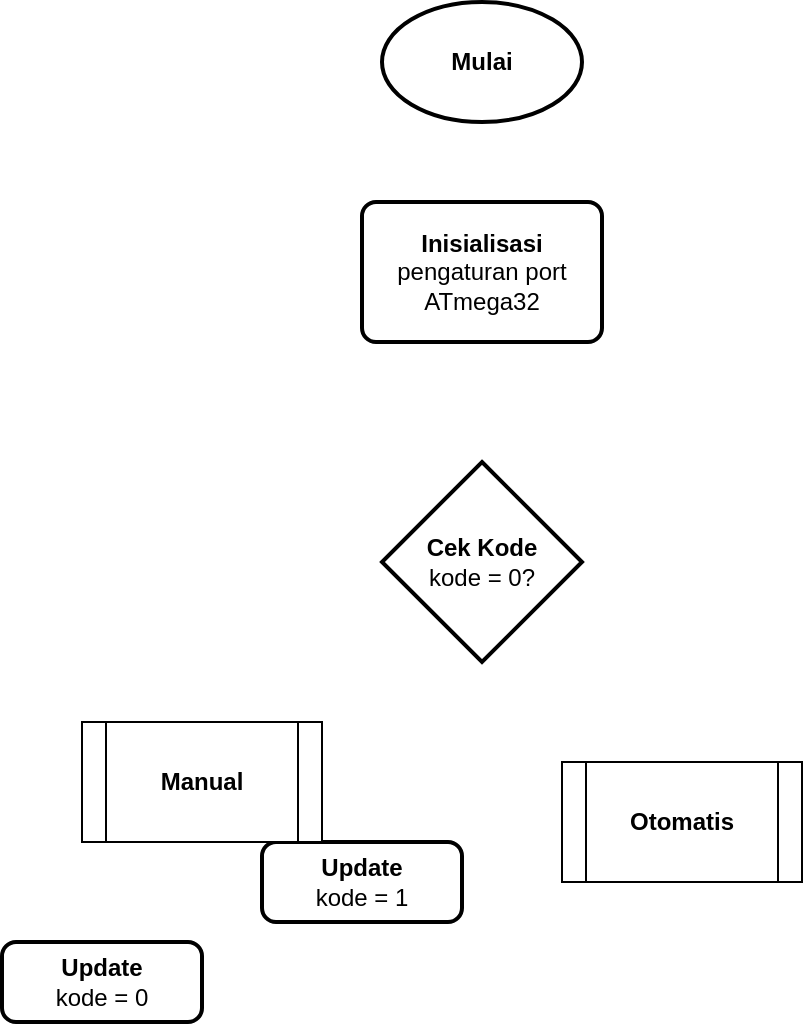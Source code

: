 <mxfile version="24.3.1" type="github">
  <diagram name="Page-1" id="wlybUEzBC5uSpr5Kb3t2">
    <mxGraphModel dx="880" dy="454" grid="1" gridSize="10" guides="1" tooltips="1" connect="1" arrows="1" fold="1" page="1" pageScale="1" pageWidth="850" pageHeight="1100" math="0" shadow="0">
      <root>
        <mxCell id="0" />
        <mxCell id="1" parent="0" />
        <mxCell id="sQZkt7OxbiWoOmY9Tt8w-1" value="&lt;b&gt;Mulai&lt;/b&gt;" style="strokeWidth=2;html=1;shape=mxgraph.flowchart.start_1;whiteSpace=wrap;" vertex="1" parent="1">
          <mxGeometry x="350" y="60" width="100" height="60" as="geometry" />
        </mxCell>
        <mxCell id="sQZkt7OxbiWoOmY9Tt8w-2" value="&lt;b&gt;Inisialisasi&lt;br&gt;&lt;/b&gt;pengaturan port ATmega32" style="rounded=1;whiteSpace=wrap;html=1;absoluteArcSize=1;arcSize=14;strokeWidth=2;" vertex="1" parent="1">
          <mxGeometry x="340" y="160" width="120" height="70" as="geometry" />
        </mxCell>
        <mxCell id="sQZkt7OxbiWoOmY9Tt8w-3" value="&lt;div&gt;&lt;b&gt;Cek Kode&lt;/b&gt;&lt;/div&gt;&lt;div&gt;kode = 0?&lt;br&gt;&lt;/div&gt;" style="strokeWidth=2;html=1;shape=mxgraph.flowchart.decision;whiteSpace=wrap;" vertex="1" parent="1">
          <mxGeometry x="350" y="290" width="100" height="100" as="geometry" />
        </mxCell>
        <mxCell id="sQZkt7OxbiWoOmY9Tt8w-4" value="&lt;b&gt;Otomatis&lt;/b&gt;" style="shape=process;whiteSpace=wrap;html=1;backgroundOutline=1;" vertex="1" parent="1">
          <mxGeometry x="440" y="440" width="120" height="60" as="geometry" />
        </mxCell>
        <mxCell id="sQZkt7OxbiWoOmY9Tt8w-5" value="&lt;div&gt;&lt;b&gt;Update&lt;/b&gt;&lt;/div&gt;&lt;div&gt;kode = 1&lt;br&gt;&lt;/div&gt;" style="rounded=1;whiteSpace=wrap;html=1;absoluteArcSize=1;arcSize=14;strokeWidth=2;" vertex="1" parent="1">
          <mxGeometry x="290" y="480" width="100" height="40" as="geometry" />
        </mxCell>
        <mxCell id="sQZkt7OxbiWoOmY9Tt8w-6" value="&lt;b&gt;Manual&lt;/b&gt;" style="shape=process;whiteSpace=wrap;html=1;backgroundOutline=1;" vertex="1" parent="1">
          <mxGeometry x="200" y="420" width="120" height="60" as="geometry" />
        </mxCell>
        <mxCell id="sQZkt7OxbiWoOmY9Tt8w-7" value="&lt;div&gt;&lt;b&gt;Update&lt;/b&gt;&lt;/div&gt;&lt;div&gt;kode = 0&lt;br&gt;&lt;/div&gt;" style="rounded=1;whiteSpace=wrap;html=1;absoluteArcSize=1;arcSize=14;strokeWidth=2;" vertex="1" parent="1">
          <mxGeometry x="160" y="530" width="100" height="40" as="geometry" />
        </mxCell>
      </root>
    </mxGraphModel>
  </diagram>
</mxfile>
